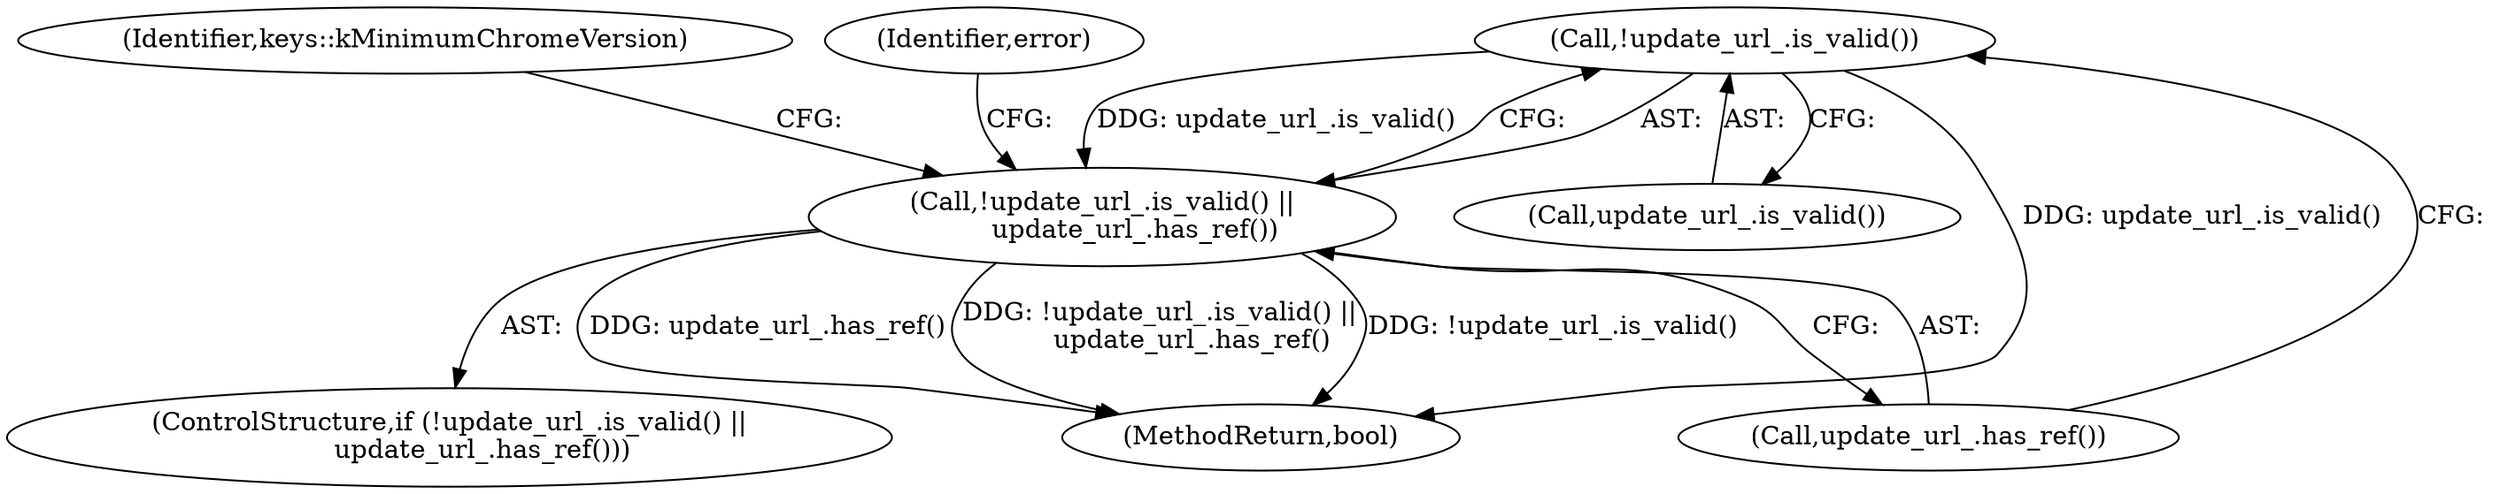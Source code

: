 digraph "0_Chrome_c63f2b7fe4fe2977f858a8e36d5f48db17eff2e7_30@API" {
"1000325" [label="(Call,!update_url_.is_valid())"];
"1000324" [label="(Call,!update_url_.is_valid() ||\n        update_url_.has_ref())"];
"1000339" [label="(Identifier,keys::kMinimumChromeVersion)"];
"1000331" [label="(Identifier,error)"];
"1000325" [label="(Call,!update_url_.is_valid())"];
"1000326" [label="(Call,update_url_.is_valid())"];
"1000324" [label="(Call,!update_url_.is_valid() ||\n        update_url_.has_ref())"];
"1002448" [label="(MethodReturn,bool)"];
"1000323" [label="(ControlStructure,if (!update_url_.is_valid() ||\n        update_url_.has_ref()))"];
"1000327" [label="(Call,update_url_.has_ref())"];
"1000325" -> "1000324"  [label="AST: "];
"1000325" -> "1000326"  [label="CFG: "];
"1000326" -> "1000325"  [label="AST: "];
"1000327" -> "1000325"  [label="CFG: "];
"1000324" -> "1000325"  [label="CFG: "];
"1000325" -> "1002448"  [label="DDG: update_url_.is_valid()"];
"1000325" -> "1000324"  [label="DDG: update_url_.is_valid()"];
"1000324" -> "1000323"  [label="AST: "];
"1000324" -> "1000327"  [label="CFG: "];
"1000327" -> "1000324"  [label="AST: "];
"1000331" -> "1000324"  [label="CFG: "];
"1000339" -> "1000324"  [label="CFG: "];
"1000324" -> "1002448"  [label="DDG: !update_url_.is_valid() ||\n        update_url_.has_ref()"];
"1000324" -> "1002448"  [label="DDG: !update_url_.is_valid()"];
"1000324" -> "1002448"  [label="DDG: update_url_.has_ref()"];
}
